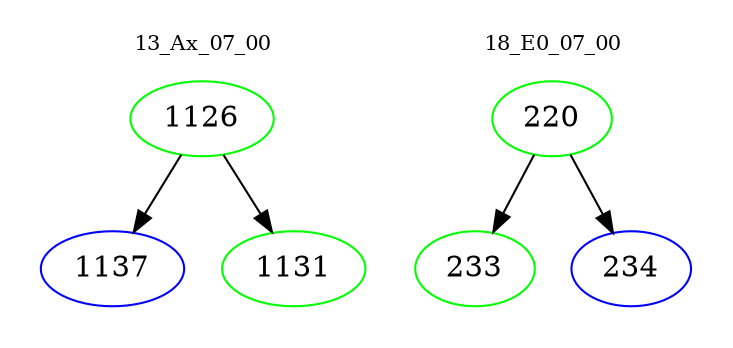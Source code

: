 digraph{
subgraph cluster_0 {
color = white
label = "13_Ax_07_00";
fontsize=10;
T0_1126 [label="1126", color="green"]
T0_1126 -> T0_1137 [color="black"]
T0_1137 [label="1137", color="blue"]
T0_1126 -> T0_1131 [color="black"]
T0_1131 [label="1131", color="green"]
}
subgraph cluster_1 {
color = white
label = "18_E0_07_00";
fontsize=10;
T1_220 [label="220", color="green"]
T1_220 -> T1_233 [color="black"]
T1_233 [label="233", color="green"]
T1_220 -> T1_234 [color="black"]
T1_234 [label="234", color="blue"]
}
}
